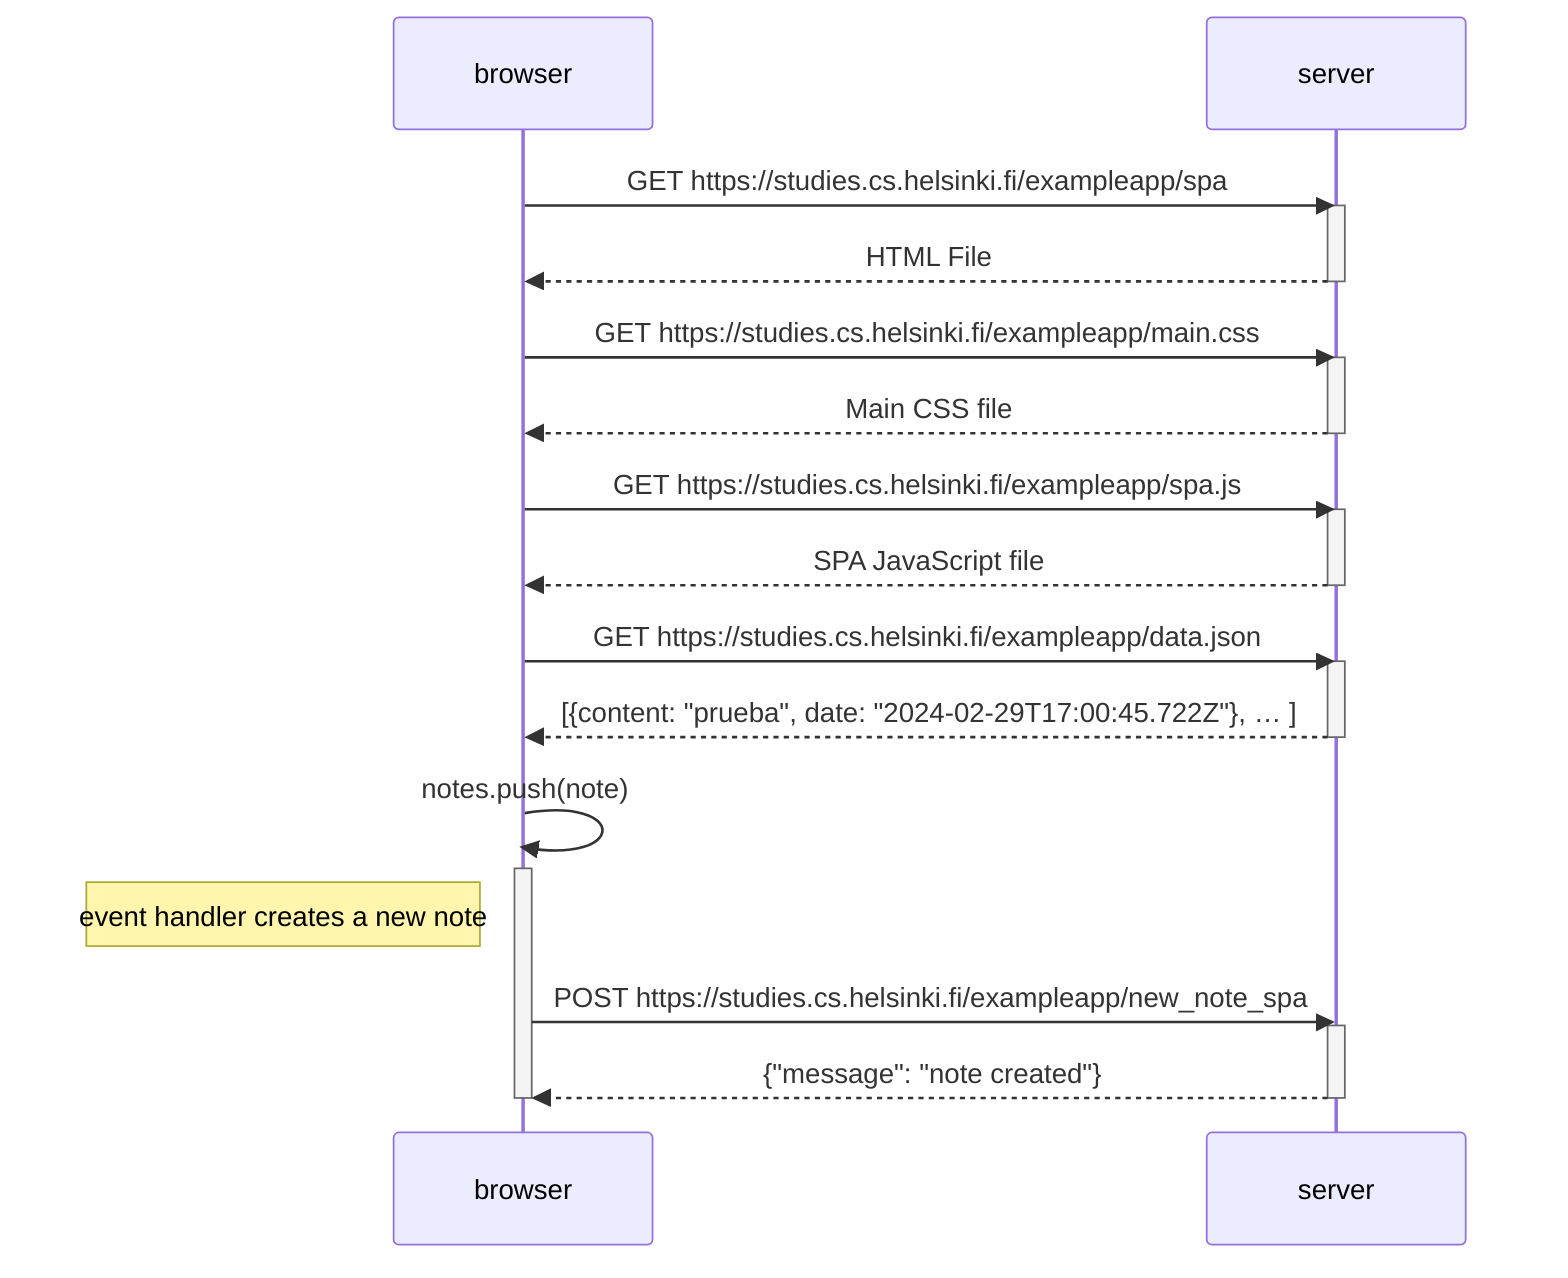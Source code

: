 sequenceDiagram
    participant browser
    participant server

    browser->>server: GET https://studies.cs.helsinki.fi/exampleapp/spa
    activate server
    server-->>browser: HTML File
    deactivate server

    browser->>server: GET https://studies.cs.helsinki.fi/exampleapp/main.css
    activate server
    server-->>browser: Main CSS file
    deactivate server

    browser->>server: GET https://studies.cs.helsinki.fi/exampleapp/spa.js
    activate server
    server-->>browser: SPA JavaScript file
    deactivate server

    browser->>server: GET https://studies.cs.helsinki.fi/exampleapp/data.json
    activate server
    server-->>browser: [{content: "prueba", date: "2024-02-29T17:00:45.722Z"}, … ]
    deactivate server
    
    browser->>browser: notes.push(note)
    activate browser
    Note left of browser: event handler creates a new note
    browser->>server: POST https://studies.cs.helsinki.fi/exampleapp/new_note_spa
    activate server
    server-->>browser: {"message": "note created"}
    deactivate browser
    deactivate server